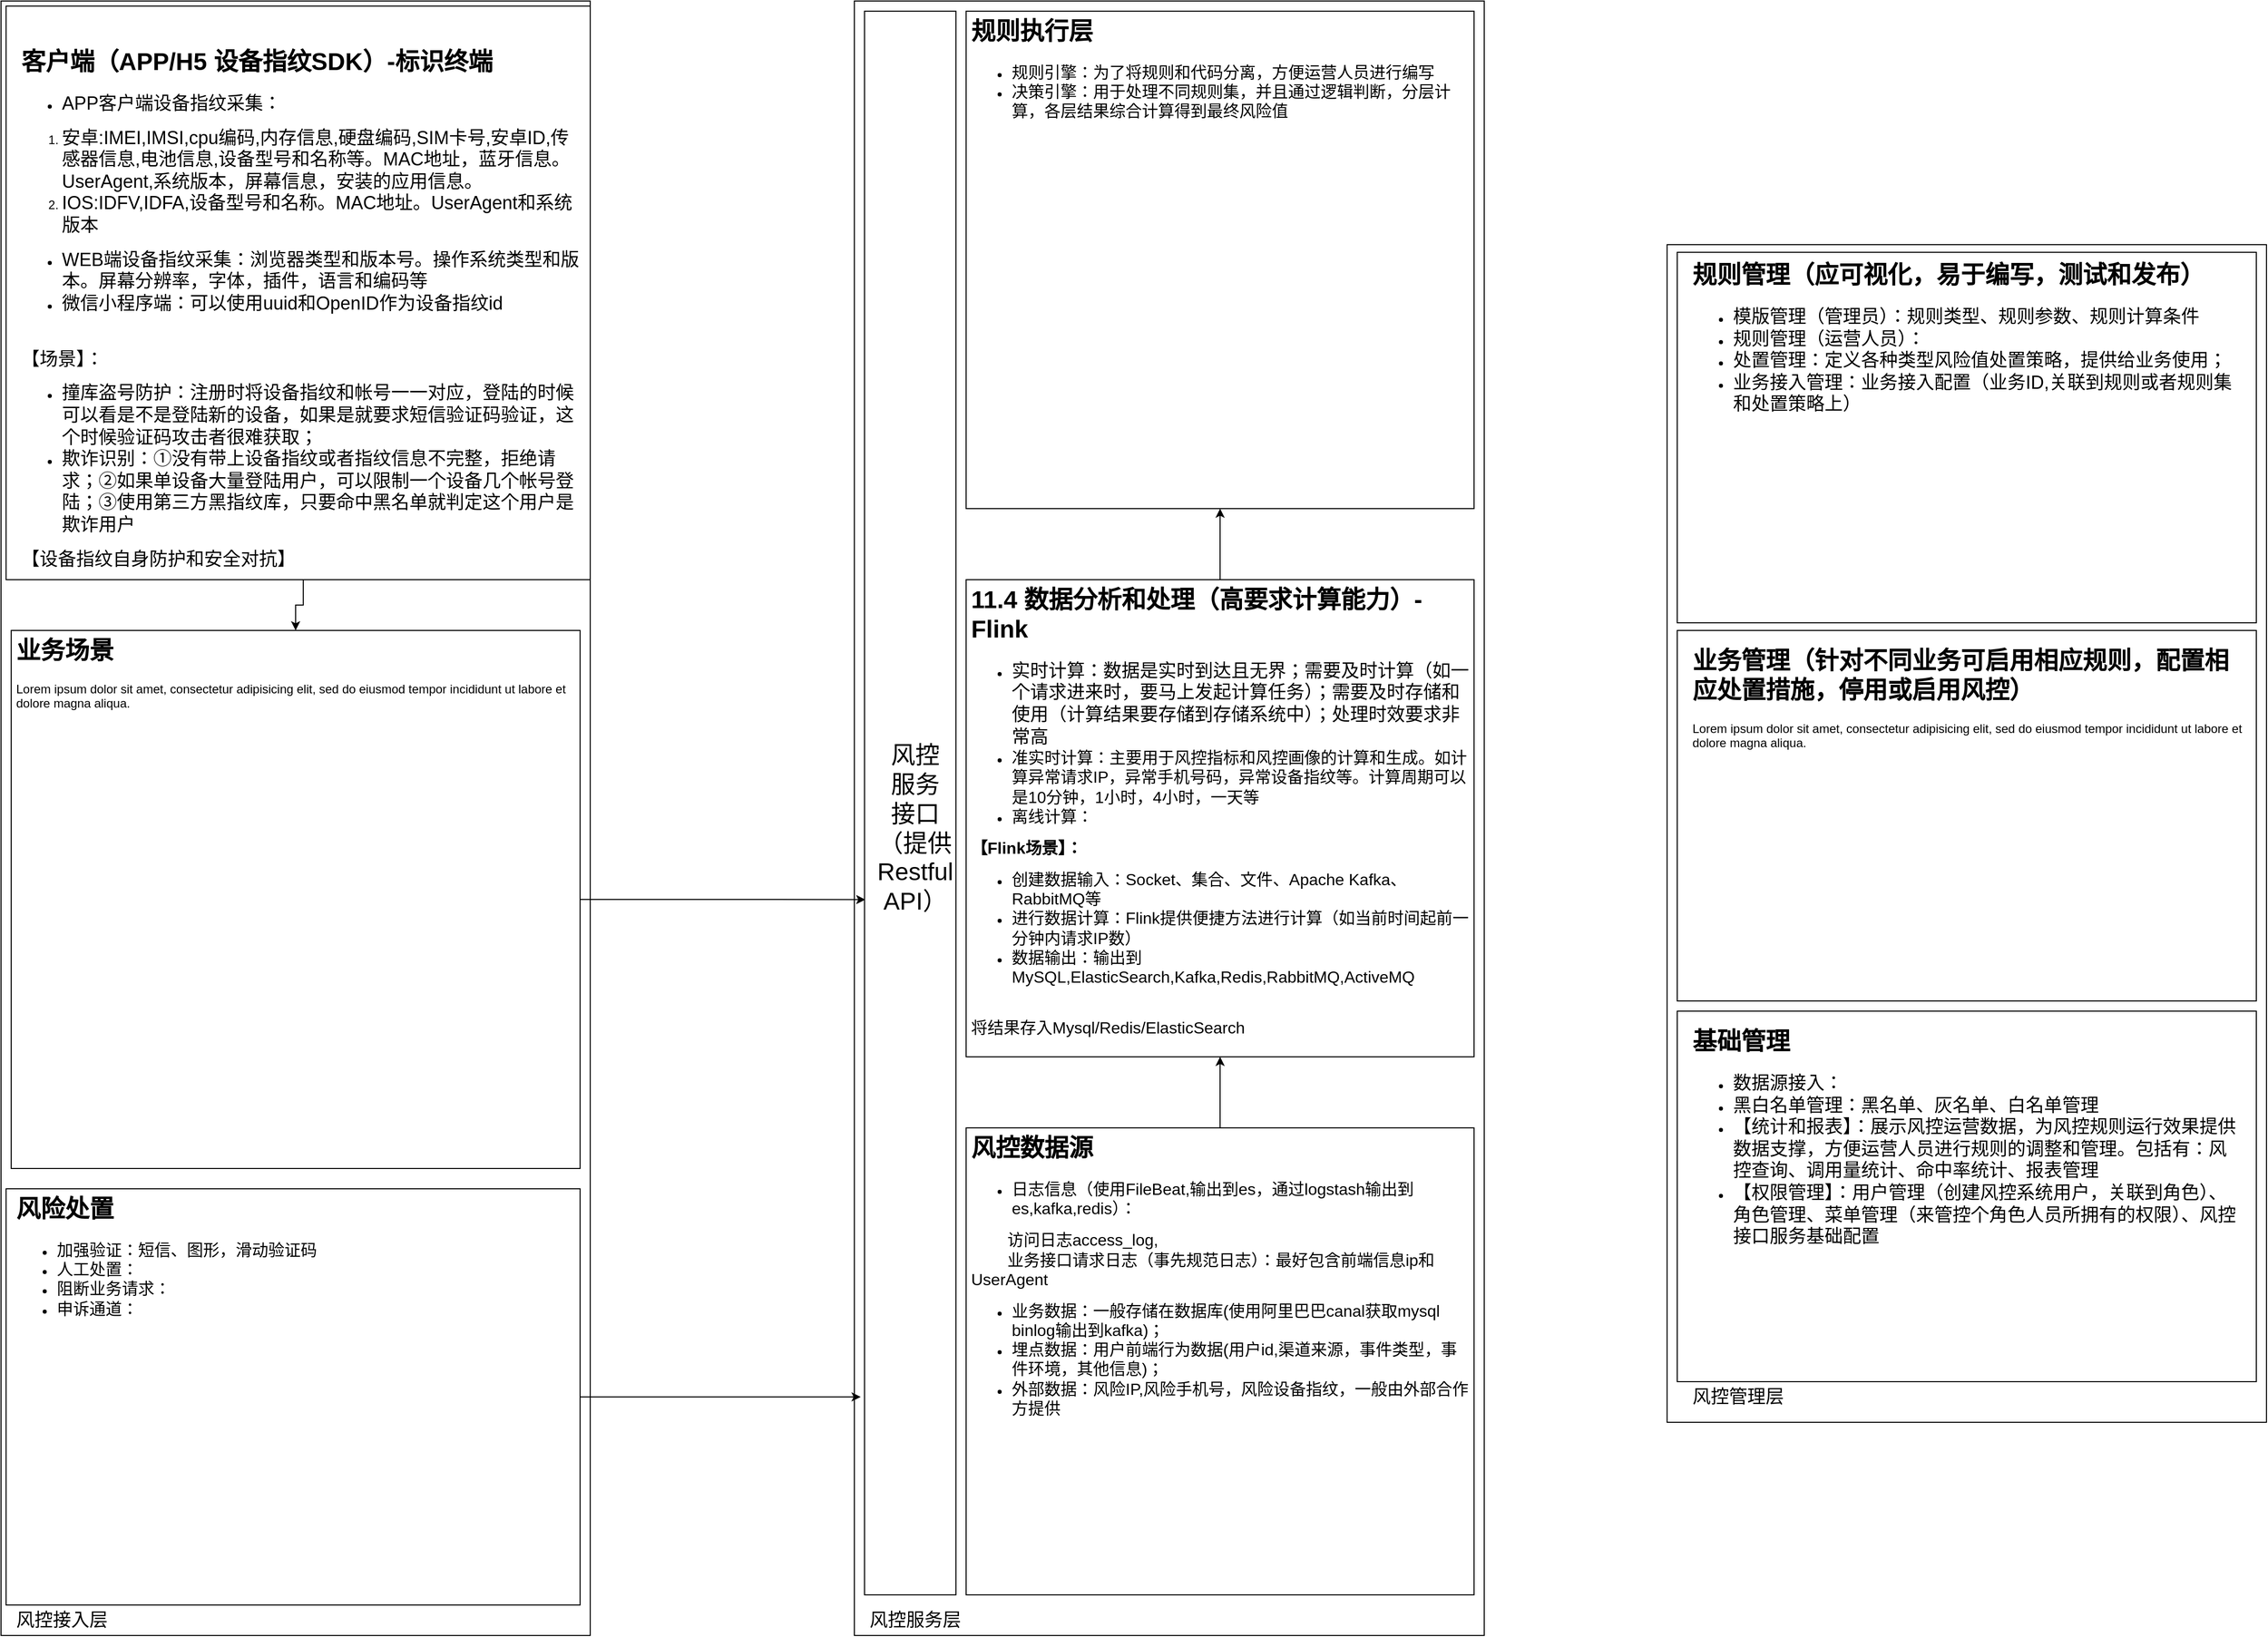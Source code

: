 <mxfile version="23.1.1" type="github" pages="2">
  <diagram name="第 1 页" id="XMnR2HnNRaRxLVpBdGDN">
    <mxGraphModel dx="1867" dy="780" grid="1" gridSize="10" guides="1" tooltips="1" connect="1" arrows="1" fold="1" page="1" pageScale="2" pageWidth="1169" pageHeight="827" math="0" shadow="0">
      <root>
        <mxCell id="0" />
        <mxCell id="1" parent="0" />
        <mxCell id="suniY4hi-ckUv4VBZ5T7-12" value="" style="rounded=0;whiteSpace=wrap;html=1;" parent="1" vertex="1">
          <mxGeometry x="20" y="40" width="580" height="1610" as="geometry" />
        </mxCell>
        <mxCell id="suniY4hi-ckUv4VBZ5T7-13" value="" style="rounded=0;whiteSpace=wrap;html=1;" parent="1" vertex="1">
          <mxGeometry x="860" y="40" width="620" height="1610" as="geometry" />
        </mxCell>
        <mxCell id="suniY4hi-ckUv4VBZ5T7-14" value="" style="rounded=0;whiteSpace=wrap;html=1;" parent="1" vertex="1">
          <mxGeometry x="1660" y="280" width="590" height="1160" as="geometry" />
        </mxCell>
        <mxCell id="suniY4hi-ckUv4VBZ5T7-15" value="&lt;span style=&quot;font-size: 18px;&quot;&gt;风控接入层&lt;/span&gt;" style="text;html=1;strokeColor=none;fillColor=none;align=center;verticalAlign=middle;whiteSpace=wrap;rounded=0;" parent="1" vertex="1">
          <mxGeometry x="20" y="1620" width="120" height="30" as="geometry" />
        </mxCell>
        <mxCell id="suniY4hi-ckUv4VBZ5T7-19" value="&lt;span style=&quot;font-size: 18px;&quot;&gt;风控管理层&lt;/span&gt;" style="text;html=1;strokeColor=none;fillColor=none;align=center;verticalAlign=middle;whiteSpace=wrap;rounded=0;" parent="1" vertex="1">
          <mxGeometry x="1670" y="1400" width="120" height="30" as="geometry" />
        </mxCell>
        <mxCell id="suniY4hi-ckUv4VBZ5T7-20" value="&lt;span style=&quot;font-size: 18px;&quot;&gt;风控服务层&lt;/span&gt;" style="text;html=1;strokeColor=none;fillColor=none;align=center;verticalAlign=middle;whiteSpace=wrap;rounded=0;" parent="1" vertex="1">
          <mxGeometry x="860" y="1620" width="120" height="30" as="geometry" />
        </mxCell>
        <mxCell id="suniY4hi-ckUv4VBZ5T7-23" value="" style="verticalLabelPosition=bottom;verticalAlign=top;html=1;shape=mxgraph.basic.rect;fillColor2=none;strokeWidth=1;size=20;indent=5;" parent="1" vertex="1">
          <mxGeometry x="870" y="50" width="90" height="1560" as="geometry" />
        </mxCell>
        <mxCell id="suniY4hi-ckUv4VBZ5T7-25" value="&lt;font style=&quot;font-size: 24px;&quot;&gt;风控&lt;br&gt;服务&lt;br&gt;接口（提供Restful API）&lt;/font&gt;" style="text;html=1;strokeColor=none;fillColor=none;align=center;verticalAlign=middle;whiteSpace=wrap;rounded=0;" parent="1" vertex="1">
          <mxGeometry x="890" y="840" width="60" height="30" as="geometry" />
        </mxCell>
        <mxCell id="suniY4hi-ckUv4VBZ5T7-26" value="" style="verticalLabelPosition=bottom;verticalAlign=top;html=1;shape=mxgraph.basic.rect;fillColor2=none;strokeWidth=1;size=20;indent=5;" parent="1" vertex="1">
          <mxGeometry x="970" y="1150" width="500" height="460" as="geometry" />
        </mxCell>
        <mxCell id="9OfGcog4DmEIdkGzpw0e-11" style="edgeStyle=orthogonalEdgeStyle;rounded=0;orthogonalLoop=1;jettySize=auto;html=1;exitX=0.5;exitY=0;exitDx=0;exitDy=0;entryX=0.5;entryY=1;entryDx=0;entryDy=0;" edge="1" parent="1" source="suniY4hi-ckUv4VBZ5T7-27" target="suniY4hi-ckUv4VBZ5T7-29">
          <mxGeometry relative="1" as="geometry" />
        </mxCell>
        <mxCell id="suniY4hi-ckUv4VBZ5T7-27" value="&lt;h1&gt;风控数据源&lt;/h1&gt;&lt;p&gt;&lt;/p&gt;&lt;ul&gt;&lt;li&gt;&lt;font size=&quot;3&quot;&gt;日志信息（使用FileBeat,输出到es，通过logstash输出到es,kafka,redis）：&lt;/font&gt;&lt;/li&gt;&lt;/ul&gt;&lt;span style=&quot;font-size: medium; background-color: initial;&quot;&gt;&lt;span style=&quot;white-space: pre;&quot;&gt;&#x9;&lt;/span&gt;访问日志access_log,&lt;/span&gt;&lt;br&gt;&lt;span style=&quot;font-size: medium; background-color: initial;&quot;&gt;&lt;span style=&quot;white-space: pre;&quot;&gt;&#x9;&lt;/span&gt;业务接口请求日志（事先规范日志）：最好包含前端信息ip和UserAgent&lt;/span&gt;&lt;br&gt;&lt;ul&gt;&lt;li&gt;&lt;font size=&quot;3&quot;&gt;业务数据：一般存储在数据库(使用阿里巴巴canal获取mysql binlog输出到kafka)；&lt;/font&gt;&lt;/li&gt;&lt;li&gt;&lt;font size=&quot;3&quot;&gt;埋点数据：用户前端行为数据(用户id,渠道来源，事件类型，事件环境，其他信息)；&lt;/font&gt;&lt;/li&gt;&lt;li&gt;&lt;font size=&quot;3&quot;&gt;外部数据：风险IP,风险手机号，风险设备指纹，一般由外部合作方提供&lt;/font&gt;&lt;/li&gt;&lt;/ul&gt;&lt;p&gt;&lt;/p&gt;&lt;p&gt;&lt;font size=&quot;3&quot;&gt;&lt;br&gt;&lt;/font&gt;&lt;/p&gt;" style="text;html=1;strokeColor=none;fillColor=none;spacing=5;spacingTop=-20;whiteSpace=wrap;overflow=hidden;rounded=0;" parent="1" vertex="1">
          <mxGeometry x="970" y="1150" width="500" height="460" as="geometry" />
        </mxCell>
        <mxCell id="suniY4hi-ckUv4VBZ5T7-28" value="" style="verticalLabelPosition=bottom;verticalAlign=top;html=1;shape=mxgraph.basic.rect;fillColor2=none;strokeWidth=1;size=20;indent=5;" parent="1" vertex="1">
          <mxGeometry x="970" y="610" width="500" height="470" as="geometry" />
        </mxCell>
        <mxCell id="9OfGcog4DmEIdkGzpw0e-14" style="edgeStyle=orthogonalEdgeStyle;rounded=0;orthogonalLoop=1;jettySize=auto;html=1;exitX=0.5;exitY=0;exitDx=0;exitDy=0;entryX=0.5;entryY=1;entryDx=0;entryDy=0;" edge="1" parent="1" source="suniY4hi-ckUv4VBZ5T7-29" target="suniY4hi-ckUv4VBZ5T7-31">
          <mxGeometry relative="1" as="geometry" />
        </mxCell>
        <mxCell id="suniY4hi-ckUv4VBZ5T7-29" value="&lt;h1&gt;11.4 数据分析和处理（高要求计算能力）-Flink&lt;/h1&gt;&lt;p&gt;&lt;/p&gt;&lt;ul&gt;&lt;li&gt;&lt;font style=&quot;font-size: 18px;&quot;&gt;实时计算：数据是实时到达且无界；需要及时计算（如一个请求进来时，要马上发起计算任务）；需要及时存储和使用（计算结果要存储到存储系统中）；处理时效要求非常高&lt;/font&gt;&lt;/li&gt;&lt;li&gt;&lt;font size=&quot;3&quot;&gt;准实时计算：主要用于风控指标和风控画像的计算和生成。如计算异常请求IP，异常手机号码，异常设备指纹等。计算周期可以是10分钟，1小时，4小时，一天等&lt;/font&gt;&lt;/li&gt;&lt;li&gt;&lt;font size=&quot;3&quot;&gt;离线计算：&lt;/font&gt;&lt;/li&gt;&lt;/ul&gt;&lt;div&gt;&lt;font size=&quot;3&quot;&gt;&lt;b&gt;【Flink场景】：&lt;/b&gt;&lt;/font&gt;&lt;/div&gt;&lt;div&gt;&lt;ul&gt;&lt;li&gt;&lt;font size=&quot;3&quot;&gt;创建数据输入：Socket、集合、文件、Apache Kafka、RabbitMQ等&lt;/font&gt;&lt;/li&gt;&lt;li&gt;&lt;font size=&quot;3&quot;&gt;进行数据计算：Flink提供便捷方法进行计算（如当前时间起前一分钟内请求IP数）&lt;/font&gt;&lt;/li&gt;&lt;li&gt;&lt;font size=&quot;3&quot;&gt;数据输出：输出到MySQL,ElasticSearch,Kafka,Redis,RabbitMQ,ActiveMQ&lt;/font&gt;&lt;/li&gt;&lt;/ul&gt;&lt;/div&gt;&lt;div&gt;&lt;font size=&quot;3&quot;&gt;&lt;br&gt;&lt;/font&gt;&lt;/div&gt;&lt;div&gt;&lt;font size=&quot;3&quot;&gt;将结果存入Mysql/Redis/ElasticSearch&lt;/font&gt;&lt;/div&gt;&lt;p&gt;&lt;/p&gt;" style="text;html=1;strokeColor=none;fillColor=none;spacing=5;spacingTop=-20;whiteSpace=wrap;overflow=hidden;rounded=0;" parent="1" vertex="1">
          <mxGeometry x="970" y="610" width="500" height="470" as="geometry" />
        </mxCell>
        <mxCell id="suniY4hi-ckUv4VBZ5T7-30" value="" style="verticalLabelPosition=bottom;verticalAlign=top;html=1;shape=mxgraph.basic.rect;fillColor2=none;strokeWidth=1;size=20;indent=5;" parent="1" vertex="1">
          <mxGeometry x="970" y="50" width="500" height="490" as="geometry" />
        </mxCell>
        <mxCell id="suniY4hi-ckUv4VBZ5T7-31" value="&lt;h1&gt;规则执行层&lt;/h1&gt;&lt;p&gt;&lt;/p&gt;&lt;ul&gt;&lt;li&gt;&lt;font size=&quot;3&quot;&gt;规则引擎：为了将规则和代码分离，方便运营人员进行编写&lt;/font&gt;&lt;/li&gt;&lt;li&gt;&lt;font size=&quot;3&quot;&gt;决策引擎：用于处理不同规则集，并且通过逻辑判断，分层计算，各层结果综合计算得到最终风险值&lt;/font&gt;&lt;/li&gt;&lt;/ul&gt;&lt;p&gt;&lt;/p&gt;" style="text;html=1;strokeColor=none;fillColor=none;spacing=5;spacingTop=-20;whiteSpace=wrap;overflow=hidden;rounded=0;" parent="1" vertex="1">
          <mxGeometry x="970" y="50" width="500" height="490" as="geometry" />
        </mxCell>
        <mxCell id="suniY4hi-ckUv4VBZ5T7-32" value="" style="verticalLabelPosition=bottom;verticalAlign=top;html=1;shape=mxgraph.basic.rect;fillColor2=none;strokeWidth=1;size=20;indent=5;" parent="1" vertex="1">
          <mxGeometry x="25" y="45" width="575" height="565" as="geometry" />
        </mxCell>
        <mxCell id="9OfGcog4DmEIdkGzpw0e-5" style="edgeStyle=orthogonalEdgeStyle;rounded=0;orthogonalLoop=1;jettySize=auto;html=1;exitX=0.5;exitY=1;exitDx=0;exitDy=0;entryX=0.5;entryY=0;entryDx=0;entryDy=0;" edge="1" parent="1" source="suniY4hi-ckUv4VBZ5T7-34" target="suniY4hi-ckUv4VBZ5T7-39">
          <mxGeometry relative="1" as="geometry" />
        </mxCell>
        <mxCell id="suniY4hi-ckUv4VBZ5T7-34" value="&lt;h1&gt;客户端（APP/H5 设备指纹SDK）-标识终端&lt;/h1&gt;&lt;p&gt;&lt;/p&gt;&lt;ul&gt;&lt;li&gt;&lt;font style=&quot;font-size: 18px;&quot;&gt;APP客户端设备指纹采集：&lt;/font&gt;&lt;/li&gt;&lt;/ul&gt;&lt;ol&gt;&lt;li&gt;&lt;span style=&quot;font-size: 18px;&quot;&gt;安卓:IMEI,IMSI,cpu编码,内存信息,硬盘编码,SIM卡号,安卓ID,传感器信息,电池信息,设备型号和名称等。MAC地址，蓝牙信息。UserAgent,系统版本，屏幕信息，安装的应用信息。&lt;/span&gt;&lt;/li&gt;&lt;li&gt;&lt;span style=&quot;font-size: 18px;&quot;&gt;IOS:IDFV,IDFA,设备型号和名称。MAC地址。UserAgent和系统版本&lt;/span&gt;&lt;/li&gt;&lt;/ol&gt;&lt;ul&gt;&lt;li&gt;&lt;font style=&quot;font-size: 18px;&quot;&gt;WEB端设备指纹采集：浏览器类型和版本号。操作系统类型和版本。屏幕分辨率，字体，插件，语言和编码等&lt;/font&gt;&lt;/li&gt;&lt;li&gt;&lt;font style=&quot;font-size: 18px;&quot;&gt;微信小程序端：可以使用uuid和OpenID作为设备指纹id&lt;/font&gt;&lt;/li&gt;&lt;/ul&gt;&lt;div&gt;&lt;span style=&quot;font-size: 18px;&quot;&gt;&lt;br&gt;&lt;/span&gt;&lt;/div&gt;&lt;div&gt;&lt;span style=&quot;font-size: 18px;&quot;&gt;【场景】：&lt;/span&gt;&lt;/div&gt;&lt;div&gt;&lt;ul&gt;&lt;li&gt;&lt;span style=&quot;font-size: 18px;&quot;&gt;撞库盗号防护：注册时将设备指纹和帐号一一对应，登陆的时候可以看是不是登陆新的设备，如果是就要求短信验证码验证，这个时候验证码攻击者很难获取；&lt;/span&gt;&lt;/li&gt;&lt;li&gt;&lt;span style=&quot;font-size: 18px;&quot;&gt;欺诈识别：①没有带上设备指纹或者指纹信息不完整，拒绝请求；②如果单设备大量登陆用户，可以限制一个设备几个帐号登陆；③使用第三方黑指纹库，只要命中黑名单就判定这个用户是欺诈用户&lt;/span&gt;&lt;/li&gt;&lt;/ul&gt;&lt;/div&gt;&lt;p&gt;&lt;/p&gt;&lt;p&gt;&lt;font style=&quot;font-size: 18px;&quot;&gt;【设备指纹自身防护和安全&lt;/font&gt;&lt;span style=&quot;font-size: 18px; background-color: initial;&quot;&gt;对抗】&lt;/span&gt;&lt;/p&gt;" style="text;html=1;strokeColor=none;fillColor=none;spacing=5;spacingTop=-20;whiteSpace=wrap;overflow=hidden;rounded=0;" parent="1" vertex="1">
          <mxGeometry x="35" y="80" width="565" height="530" as="geometry" />
        </mxCell>
        <mxCell id="suniY4hi-ckUv4VBZ5T7-36" value="" style="verticalLabelPosition=bottom;verticalAlign=top;html=1;shape=mxgraph.basic.rect;fillColor2=none;strokeWidth=1;size=20;indent=5;" parent="1" vertex="1">
          <mxGeometry x="30" y="660" width="560" height="530" as="geometry" />
        </mxCell>
        <mxCell id="suniY4hi-ckUv4VBZ5T7-37" value="" style="verticalLabelPosition=bottom;verticalAlign=top;html=1;shape=mxgraph.basic.rect;fillColor2=none;strokeWidth=1;size=20;indent=5;" parent="1" vertex="1">
          <mxGeometry x="25" y="1210" width="565" height="410" as="geometry" />
        </mxCell>
        <mxCell id="suniY4hi-ckUv4VBZ5T7-39" value="&lt;h1&gt;业务场景&lt;/h1&gt;&lt;p&gt;Lorem ipsum dolor sit amet, consectetur adipisicing elit, sed do eiusmod tempor incididunt ut labore et dolore magna aliqua.&lt;/p&gt;" style="text;html=1;strokeColor=none;fillColor=none;spacing=5;spacingTop=-20;whiteSpace=wrap;overflow=hidden;rounded=0;" parent="1" vertex="1">
          <mxGeometry x="30" y="660" width="560" height="530" as="geometry" />
        </mxCell>
        <mxCell id="suniY4hi-ckUv4VBZ5T7-40" value="&lt;h1&gt;风险处置&lt;/h1&gt;&lt;p&gt;&lt;/p&gt;&lt;ul&gt;&lt;li&gt;&lt;font size=&quot;3&quot;&gt;加强验证：短信、图形，滑动验证码&lt;/font&gt;&lt;/li&gt;&lt;li&gt;&lt;font size=&quot;3&quot;&gt;人工处置：&lt;/font&gt;&lt;/li&gt;&lt;li&gt;&lt;font size=&quot;3&quot;&gt;阻断业务请求：&lt;/font&gt;&lt;/li&gt;&lt;li&gt;&lt;font size=&quot;3&quot;&gt;申诉通道：&lt;/font&gt;&lt;/li&gt;&lt;/ul&gt;&lt;p&gt;&lt;/p&gt;" style="text;html=1;strokeColor=none;fillColor=none;spacing=5;spacingTop=-20;whiteSpace=wrap;overflow=hidden;rounded=0;" parent="1" vertex="1">
          <mxGeometry x="30" y="1210" width="560" height="410" as="geometry" />
        </mxCell>
        <mxCell id="suniY4hi-ckUv4VBZ5T7-44" value="" style="verticalLabelPosition=bottom;verticalAlign=top;html=1;shape=mxgraph.basic.rect;fillColor2=none;strokeWidth=1;size=20;indent=5;" parent="1" vertex="1">
          <mxGeometry x="1670" y="287.5" width="570" height="365" as="geometry" />
        </mxCell>
        <mxCell id="suniY4hi-ckUv4VBZ5T7-45" value="" style="verticalLabelPosition=bottom;verticalAlign=top;html=1;shape=mxgraph.basic.rect;fillColor2=none;strokeWidth=1;size=20;indent=5;" parent="1" vertex="1">
          <mxGeometry x="1670" y="660" width="570" height="365" as="geometry" />
        </mxCell>
        <mxCell id="suniY4hi-ckUv4VBZ5T7-46" value="" style="verticalLabelPosition=bottom;verticalAlign=top;html=1;shape=mxgraph.basic.rect;fillColor2=none;strokeWidth=1;size=20;indent=5;" parent="1" vertex="1">
          <mxGeometry x="1670" y="1035" width="570" height="365" as="geometry" />
        </mxCell>
        <mxCell id="suniY4hi-ckUv4VBZ5T7-47" value="&lt;h1&gt;规则管理（应可视化，易于编写，测试和发布）&lt;/h1&gt;&lt;p&gt;&lt;/p&gt;&lt;ul&gt;&lt;li&gt;&lt;font style=&quot;font-size: 18px;&quot;&gt;模版管理（管理员）：规则类型、规则参数、规则计算条件&lt;/font&gt;&lt;/li&gt;&lt;li&gt;&lt;font style=&quot;font-size: 18px;&quot;&gt;规则管理（运营人员）：&lt;/font&gt;&lt;/li&gt;&lt;li&gt;&lt;font style=&quot;font-size: 18px;&quot;&gt;处置管理：定义各种类型风险值处置策略，提供给业务使用；&lt;/font&gt;&lt;/li&gt;&lt;li&gt;&lt;font style=&quot;font-size: 18px;&quot;&gt;业务接入管理：业务接入配置（业务ID,关联到规则或者规则集和处置策略上）&lt;/font&gt;&lt;/li&gt;&lt;/ul&gt;&lt;p&gt;&lt;/p&gt;" style="text;html=1;strokeColor=none;fillColor=none;spacing=5;spacingTop=-20;whiteSpace=wrap;overflow=hidden;rounded=0;" parent="1" vertex="1">
          <mxGeometry x="1680" y="290" width="550" height="350" as="geometry" />
        </mxCell>
        <mxCell id="suniY4hi-ckUv4VBZ5T7-48" value="&lt;h1&gt;业务管理（针对不同业务可启用相应规则，配置相应处置措施，停用或启用风控）&lt;/h1&gt;&lt;p&gt;Lorem ipsum dolor sit amet, consectetur adipisicing elit, sed do eiusmod tempor incididunt ut labore et dolore magna aliqua.&lt;/p&gt;" style="text;html=1;strokeColor=none;fillColor=none;spacing=5;spacingTop=-20;whiteSpace=wrap;overflow=hidden;rounded=0;" parent="1" vertex="1">
          <mxGeometry x="1680" y="670" width="550" height="340" as="geometry" />
        </mxCell>
        <mxCell id="suniY4hi-ckUv4VBZ5T7-49" value="&lt;h1&gt;基础管理&lt;/h1&gt;&lt;p&gt;&lt;/p&gt;&lt;ul&gt;&lt;li&gt;&lt;font style=&quot;font-size: 18px;&quot;&gt;数据源接入：&lt;/font&gt;&lt;/li&gt;&lt;li&gt;&lt;font style=&quot;font-size: 18px;&quot;&gt;黑白名单管理：黑名单、灰名单、白名单管理&lt;/font&gt;&lt;/li&gt;&lt;li&gt;&lt;font style=&quot;font-size: 18px;&quot;&gt;【统计和报表】：展示风控运营数据，为风控规则运行效果提供数据支撑，方便运营人员进行规则的调整和管理。包括有：风控查询、调用量统计、命中率统计、报表管理&lt;/font&gt;&lt;/li&gt;&lt;li&gt;&lt;font style=&quot;font-size: 18px;&quot;&gt;【权限管理】：用户管理（创建风控系统用户，关联到角色）、角色管理、菜单管理（来管控个角色人员所拥有的权限）、风控接口服务基础配置&lt;/font&gt;&lt;/li&gt;&lt;/ul&gt;&lt;p&gt;&lt;/p&gt;" style="text;html=1;strokeColor=none;fillColor=none;spacing=5;spacingTop=-20;whiteSpace=wrap;overflow=hidden;rounded=0;" parent="1" vertex="1">
          <mxGeometry x="1680" y="1045" width="550" height="345" as="geometry" />
        </mxCell>
        <mxCell id="9OfGcog4DmEIdkGzpw0e-9" style="edgeStyle=orthogonalEdgeStyle;rounded=0;orthogonalLoop=1;jettySize=auto;html=1;exitX=1;exitY=0.5;exitDx=0;exitDy=0;entryX=0.009;entryY=0.561;entryDx=0;entryDy=0;entryPerimeter=0;" edge="1" parent="1" source="suniY4hi-ckUv4VBZ5T7-39" target="suniY4hi-ckUv4VBZ5T7-23">
          <mxGeometry relative="1" as="geometry" />
        </mxCell>
        <mxCell id="9OfGcog4DmEIdkGzpw0e-10" style="edgeStyle=orthogonalEdgeStyle;rounded=0;orthogonalLoop=1;jettySize=auto;html=1;exitX=1;exitY=0.5;exitDx=0;exitDy=0;entryX=-0.042;entryY=0.875;entryDx=0;entryDy=0;entryPerimeter=0;" edge="1" parent="1" source="suniY4hi-ckUv4VBZ5T7-40" target="suniY4hi-ckUv4VBZ5T7-23">
          <mxGeometry relative="1" as="geometry" />
        </mxCell>
      </root>
    </mxGraphModel>
  </diagram>
  <diagram id="wzcSj5rFRD3nUaCVPtE8" name="第 2 页">
    <mxGraphModel dx="1400" dy="585" grid="1" gridSize="10" guides="1" tooltips="1" connect="1" arrows="1" fold="1" page="1" pageScale="1" pageWidth="1169" pageHeight="827" math="0" shadow="0">
      <root>
        <mxCell id="0" />
        <mxCell id="1" parent="0" />
        <mxCell id="EVVN6Cf9p_QMSt45fL2O-15" value="" style="rounded=0;whiteSpace=wrap;html=1;" vertex="1" parent="1">
          <mxGeometry x="780" y="130" width="220" height="350" as="geometry" />
        </mxCell>
        <mxCell id="EVVN6Cf9p_QMSt45fL2O-13" value="" style="rounded=0;whiteSpace=wrap;html=1;" vertex="1" parent="1">
          <mxGeometry x="470" y="135" width="160" height="75" as="geometry" />
        </mxCell>
        <mxCell id="EVVN6Cf9p_QMSt45fL2O-10" value="" style="rounded=0;whiteSpace=wrap;html=1;" vertex="1" parent="1">
          <mxGeometry x="100" y="130" width="160" height="70" as="geometry" />
        </mxCell>
        <mxCell id="EVVN6Cf9p_QMSt45fL2O-11" value="" style="rounded=0;whiteSpace=wrap;html=1;" vertex="1" parent="1">
          <mxGeometry x="100" y="130" width="160" height="90" as="geometry" />
        </mxCell>
        <mxCell id="XRURW3PFTgRW1XaGB1Jw-1" value="" style="rounded=0;whiteSpace=wrap;html=1;shadow=1;" vertex="1" parent="1">
          <mxGeometry x="40" y="40" width="1090" height="750" as="geometry" />
        </mxCell>
        <mxCell id="XRURW3PFTgRW1XaGB1Jw-2" value="&lt;font style=&quot;font-size: 48px;&quot;&gt;11.4 数据分析和计算&lt;/font&gt;" style="text;html=1;strokeColor=none;fillColor=none;align=center;verticalAlign=middle;whiteSpace=wrap;rounded=0;" vertex="1" parent="1">
          <mxGeometry x="230" y="620" width="670" height="120" as="geometry" />
        </mxCell>
        <mxCell id="EVVN6Cf9p_QMSt45fL2O-4" style="edgeStyle=orthogonalEdgeStyle;rounded=0;orthogonalLoop=1;jettySize=auto;html=1;" edge="1" parent="1" source="EVVN6Cf9p_QMSt45fL2O-1" target="EVVN6Cf9p_QMSt45fL2O-3">
          <mxGeometry relative="1" as="geometry" />
        </mxCell>
        <mxCell id="EVVN6Cf9p_QMSt45fL2O-5" value="实时/准实时" style="text;html=1;strokeColor=none;fillColor=none;align=center;verticalAlign=middle;whiteSpace=wrap;rounded=0;" vertex="1" parent="1">
          <mxGeometry x="340" y="140" width="80" height="30" as="geometry" />
        </mxCell>
        <mxCell id="EVVN6Cf9p_QMSt45fL2O-6" value="计算" style="text;html=1;strokeColor=none;fillColor=none;align=center;verticalAlign=middle;whiteSpace=wrap;rounded=0;" vertex="1" parent="1">
          <mxGeometry x="350" y="170" width="60" height="30" as="geometry" />
        </mxCell>
        <mxCell id="EVVN6Cf9p_QMSt45fL2O-12" value="" style="whiteSpace=wrap;html=1;" vertex="1" parent="1">
          <mxGeometry x="120" y="130" width="180" height="80" as="geometry" />
        </mxCell>
        <mxCell id="EVVN6Cf9p_QMSt45fL2O-14" value="" style="rounded=0;whiteSpace=wrap;html=1;" vertex="1" parent="1">
          <mxGeometry x="450" y="130" width="160" height="75" as="geometry" />
        </mxCell>
        <mxCell id="EVVN6Cf9p_QMSt45fL2O-24" style="edgeStyle=orthogonalEdgeStyle;rounded=0;orthogonalLoop=1;jettySize=auto;html=1;exitX=0.5;exitY=1;exitDx=0;exitDy=0;" edge="1" parent="1" source="EVVN6Cf9p_QMSt45fL2O-1" target="EVVN6Cf9p_QMSt45fL2O-21">
          <mxGeometry relative="1" as="geometry" />
        </mxCell>
        <mxCell id="EVVN6Cf9p_QMSt45fL2O-1" value="实时数据流（Flume/Kafka/Logstash）" style="text;html=1;strokeColor=none;fillColor=none;align=center;verticalAlign=middle;whiteSpace=wrap;rounded=0;shadow=1;" vertex="1" parent="1">
          <mxGeometry x="120" y="130" width="180" height="80" as="geometry" />
        </mxCell>
        <mxCell id="EVVN6Cf9p_QMSt45fL2O-17" style="edgeStyle=orthogonalEdgeStyle;rounded=0;orthogonalLoop=1;jettySize=auto;html=1;exitX=0;exitY=0;exitDx=0;exitDy=0;entryX=0;entryY=0;entryDx=0;entryDy=0;" edge="1" parent="1" source="EVVN6Cf9p_QMSt45fL2O-3" target="EVVN6Cf9p_QMSt45fL2O-14">
          <mxGeometry relative="1" as="geometry" />
        </mxCell>
        <mxCell id="EVVN6Cf9p_QMSt45fL2O-18" style="edgeStyle=orthogonalEdgeStyle;rounded=0;orthogonalLoop=1;jettySize=auto;html=1;exitX=1;exitY=0.5;exitDx=0;exitDy=0;entryX=-0.006;entryY=0.108;entryDx=0;entryDy=0;entryPerimeter=0;" edge="1" parent="1" source="EVVN6Cf9p_QMSt45fL2O-3" target="EVVN6Cf9p_QMSt45fL2O-8">
          <mxGeometry relative="1" as="geometry" />
        </mxCell>
        <mxCell id="EVVN6Cf9p_QMSt45fL2O-3" value="Flink计算框架" style="text;html=1;strokeColor=none;fillColor=none;align=center;verticalAlign=middle;whiteSpace=wrap;rounded=0;" vertex="1" parent="1">
          <mxGeometry x="450" y="130" width="160" height="80" as="geometry" />
        </mxCell>
        <mxCell id="EVVN6Cf9p_QMSt45fL2O-16" value="" style="rounded=0;whiteSpace=wrap;html=1;" vertex="1" parent="1">
          <mxGeometry x="720" y="125" width="210" height="360" as="geometry" />
        </mxCell>
        <mxCell id="EVVN6Cf9p_QMSt45fL2O-37" style="edgeStyle=orthogonalEdgeStyle;rounded=0;orthogonalLoop=1;jettySize=auto;html=1;exitX=1;exitY=0.25;exitDx=0;exitDy=0;" edge="1" parent="1" source="EVVN6Cf9p_QMSt45fL2O-8" target="EVVN6Cf9p_QMSt45fL2O-36">
          <mxGeometry relative="1" as="geometry" />
        </mxCell>
        <mxCell id="EVVN6Cf9p_QMSt45fL2O-39" style="edgeStyle=orthogonalEdgeStyle;rounded=0;orthogonalLoop=1;jettySize=auto;html=1;exitX=1;exitY=0.5;exitDx=0;exitDy=0;entryX=0;entryY=0.5;entryDx=0;entryDy=0;" edge="1" parent="1" source="EVVN6Cf9p_QMSt45fL2O-8" target="EVVN6Cf9p_QMSt45fL2O-38">
          <mxGeometry relative="1" as="geometry" />
        </mxCell>
        <mxCell id="EVVN6Cf9p_QMSt45fL2O-8" value="存储层&lt;br&gt;&lt;br&gt;&lt;br&gt;&lt;br&gt;&lt;br&gt;MySQL&lt;br&gt;Redis&lt;br&gt;ElasticSearch" style="text;html=1;strokeColor=none;fillColor=none;align=center;verticalAlign=middle;whiteSpace=wrap;rounded=0;" vertex="1" parent="1">
          <mxGeometry x="720" y="130" width="210" height="360" as="geometry" />
        </mxCell>
        <mxCell id="EVVN6Cf9p_QMSt45fL2O-28" style="edgeStyle=orthogonalEdgeStyle;rounded=0;orthogonalLoop=1;jettySize=auto;html=1;exitX=1;exitY=0.5;exitDx=0;exitDy=0;" edge="1" parent="1" source="EVVN6Cf9p_QMSt45fL2O-21" target="EVVN6Cf9p_QMSt45fL2O-27">
          <mxGeometry relative="1" as="geometry" />
        </mxCell>
        <mxCell id="EVVN6Cf9p_QMSt45fL2O-21" value="" style="rounded=0;whiteSpace=wrap;html=1;" vertex="1" parent="1">
          <mxGeometry x="120" y="400" width="180" height="100" as="geometry" />
        </mxCell>
        <mxCell id="EVVN6Cf9p_QMSt45fL2O-22" value="HDFS" style="rounded=0;whiteSpace=wrap;html=1;" vertex="1" parent="1">
          <mxGeometry x="140" y="420" width="140" height="40" as="geometry" />
        </mxCell>
        <mxCell id="EVVN6Cf9p_QMSt45fL2O-23" value="离线存储" style="text;html=1;strokeColor=none;fillColor=none;align=center;verticalAlign=middle;whiteSpace=wrap;rounded=0;" vertex="1" parent="1">
          <mxGeometry x="180" y="470" width="60" height="30" as="geometry" />
        </mxCell>
        <mxCell id="EVVN6Cf9p_QMSt45fL2O-25" value="离线" style="text;html=1;strokeColor=none;fillColor=none;align=center;verticalAlign=middle;whiteSpace=wrap;rounded=0;" vertex="1" parent="1">
          <mxGeometry x="150" y="290" width="60" height="30" as="geometry" />
        </mxCell>
        <mxCell id="EVVN6Cf9p_QMSt45fL2O-26" value="计算" style="text;html=1;strokeColor=none;fillColor=none;align=center;verticalAlign=middle;whiteSpace=wrap;rounded=0;" vertex="1" parent="1">
          <mxGeometry x="210" y="290" width="60" height="30" as="geometry" />
        </mxCell>
        <mxCell id="EVVN6Cf9p_QMSt45fL2O-27" value="" style="rounded=0;whiteSpace=wrap;html=1;" vertex="1" parent="1">
          <mxGeometry x="440" y="390" width="180" height="120" as="geometry" />
        </mxCell>
        <mxCell id="EVVN6Cf9p_QMSt45fL2O-30" value="Spark SQL" style="rounded=0;whiteSpace=wrap;html=1;" vertex="1" parent="1">
          <mxGeometry x="460" y="393" width="140" height="20" as="geometry" />
        </mxCell>
        <mxCell id="EVVN6Cf9p_QMSt45fL2O-31" value="Hive" style="rounded=0;whiteSpace=wrap;html=1;" vertex="1" parent="1">
          <mxGeometry x="460" y="420" width="140" height="20" as="geometry" />
        </mxCell>
        <mxCell id="EVVN6Cf9p_QMSt45fL2O-32" value="MapReduce" style="rounded=0;whiteSpace=wrap;html=1;" vertex="1" parent="1">
          <mxGeometry x="460" y="450" width="140" height="20" as="geometry" />
        </mxCell>
        <mxCell id="EVVN6Cf9p_QMSt45fL2O-33" value="离线计算平台" style="text;html=1;strokeColor=none;fillColor=none;align=center;verticalAlign=middle;whiteSpace=wrap;rounded=0;" vertex="1" parent="1">
          <mxGeometry x="485" y="480" width="90" height="20" as="geometry" />
        </mxCell>
        <mxCell id="EVVN6Cf9p_QMSt45fL2O-35" style="edgeStyle=orthogonalEdgeStyle;rounded=0;orthogonalLoop=1;jettySize=auto;html=1;exitX=1;exitY=0.5;exitDx=0;exitDy=0;entryX=0.006;entryY=0.892;entryDx=0;entryDy=0;entryPerimeter=0;" edge="1" parent="1" source="EVVN6Cf9p_QMSt45fL2O-27" target="EVVN6Cf9p_QMSt45fL2O-8">
          <mxGeometry relative="1" as="geometry" />
        </mxCell>
        <mxCell id="EVVN6Cf9p_QMSt45fL2O-36" value="API查询" style="rounded=0;whiteSpace=wrap;html=1;" vertex="1" parent="1">
          <mxGeometry x="980" y="190" width="120" height="60" as="geometry" />
        </mxCell>
        <mxCell id="EVVN6Cf9p_QMSt45fL2O-38" value="UI展示" style="rounded=0;whiteSpace=wrap;html=1;" vertex="1" parent="1">
          <mxGeometry x="980" y="280" width="120" height="60" as="geometry" />
        </mxCell>
      </root>
    </mxGraphModel>
  </diagram>
</mxfile>

